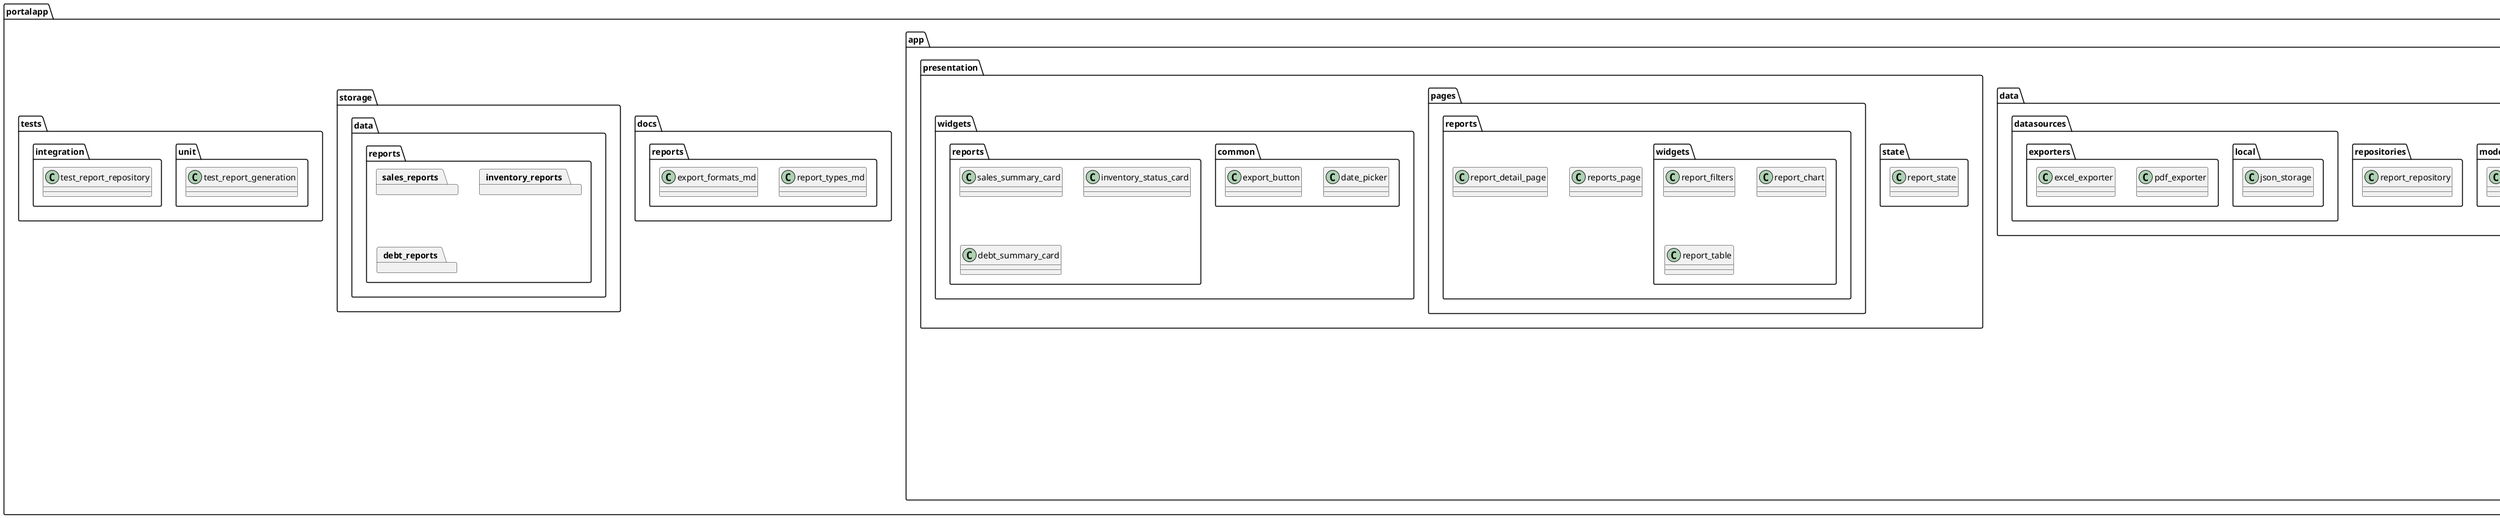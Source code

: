 @startuml
allow_mixing
package "portalapp" {

    package "app" {
        package "core" {
            package "config" {
                class environment
                class settings
            }
            package "constants" {
                class app_constants
                class report_types
                class routes
            }
            package "enums" {
                class payment_status
                class report_period
                class report_format
            }
            package "utils" {
                class date_formatter
                class report_generator
                class export_utils
            }
        }

        package "domain" {
            package "entities" {
                class product
                class sale
                class debt
                class seller
                class client
                class report
            }
            package "repositories" {
                class ireport_repository
            }
            package "usecases" {
                package "reports" {
                    class generate_inventory_report
                    class generate_sales_report
                    class generate_debts_report
                    class export_report
                }
            }
        }

        package "data" {
            package "models" {
                class report_model
            }
            package "repositories" {
                class report_repository
            }
            package "datasources" {
                package "local" {
                    class json_storage
                }
                package "exporters" {
                    class pdf_exporter
                    class excel_exporter
                }
            }
        }

        package "presentation" {
            package "state" {
                class report_state
            }
            package "pages" {
                package "reports" {
                    class reports_page
                    class report_detail_page
                    package "widgets" {
                        class report_filters
                        class report_chart
                        class report_table
                    }
                }
            }
            package "widgets" {
                package "common" {
                    class date_picker
                    class export_button
                }
                package "reports" {
                    class sales_summary_card
                    class inventory_status_card
                    class debt_summary_card
                }
            }
        }
    }

    package "docs" {
        package "reports" {
            class report_types_md
            class export_formats_md
        }
    }

    package "storage" {
        package "data" {
            package "reports" {
                package "sales_reports"
                package "inventory_reports"
                package "debt_reports"
            }
        }
    }

    package "tests" {
        package "unit" {
            class test_report_generation
        }
        package "integration" {
            class test_report_repository
        }
    }
}
@enduml
